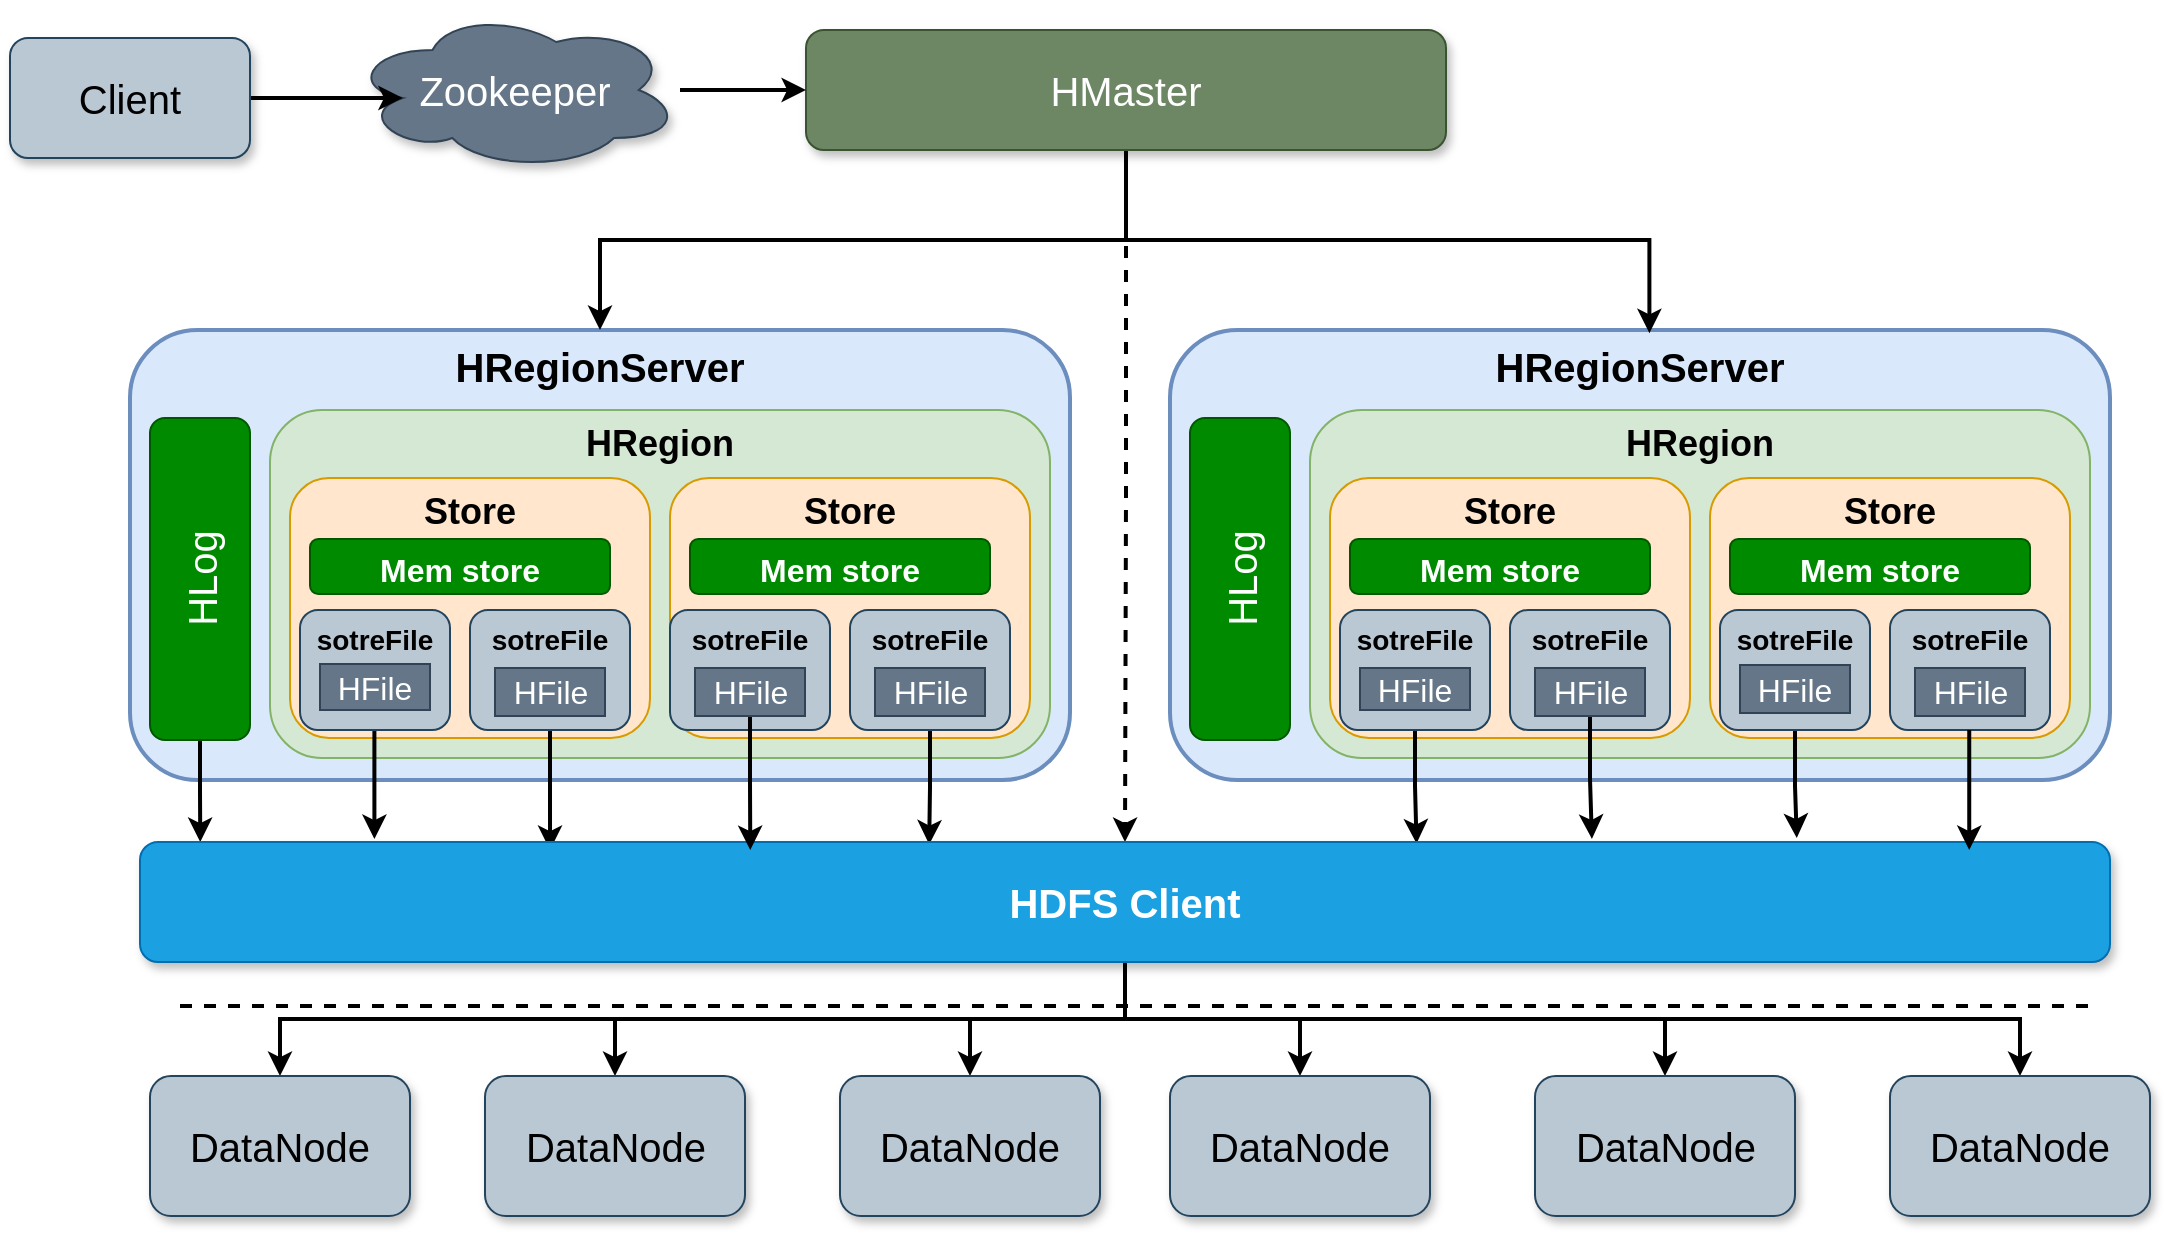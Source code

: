 <mxfile version="21.0.2" type="github">
  <diagram id="orKNqJx4c-WySoXyo5wU" name="架构图">
    <mxGraphModel dx="1430" dy="775" grid="1" gridSize="10" guides="1" tooltips="1" connect="1" arrows="1" fold="1" page="1" pageScale="1" pageWidth="827" pageHeight="1169" math="0" shadow="0">
      <root>
        <mxCell id="0" />
        <mxCell id="1" parent="0" />
        <mxCell id="Fgzi--2ia_uJgE7vmNJv-1" value="HRegionServer" style="rounded=1;whiteSpace=wrap;html=1;strokeWidth=2;fillColor=#dae8fc;strokeColor=#6c8ebf;fontSize=20;verticalAlign=top;fontStyle=1" parent="1" vertex="1">
          <mxGeometry x="75" y="360" width="470" height="225" as="geometry" />
        </mxCell>
        <mxCell id="yxKRBSpQxndJWPAr0rp--9" style="edgeStyle=orthogonalEdgeStyle;rounded=0;orthogonalLoop=1;jettySize=auto;html=1;entryX=0.034;entryY=0;entryDx=0;entryDy=0;entryPerimeter=0;strokeWidth=2;fontSize=20;" parent="1" source="ZVzPvwP-vhlSzHlCpZuL-1" edge="1">
          <mxGeometry relative="1" as="geometry">
            <mxPoint x="110.13" y="616" as="targetPoint" />
          </mxGeometry>
        </mxCell>
        <mxCell id="ZVzPvwP-vhlSzHlCpZuL-1" value="HLog" style="rounded=1;whiteSpace=wrap;html=1;fillColor=#008a00;fontColor=#ffffff;strokeColor=#005700;horizontal=0;fontSize=20;" parent="1" vertex="1">
          <mxGeometry x="85" y="404" width="50" height="161" as="geometry" />
        </mxCell>
        <mxCell id="ZVzPvwP-vhlSzHlCpZuL-2" value="HRegion" style="rounded=1;whiteSpace=wrap;html=1;fontSize=18;fillColor=#d5e8d4;strokeColor=#82b366;verticalAlign=top;fontStyle=1" parent="1" vertex="1">
          <mxGeometry x="145" y="400" width="390" height="174" as="geometry" />
        </mxCell>
        <mxCell id="ZVzPvwP-vhlSzHlCpZuL-3" value="Store" style="rounded=1;whiteSpace=wrap;html=1;fontSize=18;fillColor=#ffe6cc;strokeColor=#d79b00;verticalAlign=top;fontStyle=1" parent="1" vertex="1">
          <mxGeometry x="155" y="434" width="180" height="130" as="geometry" />
        </mxCell>
        <mxCell id="ZVzPvwP-vhlSzHlCpZuL-4" value="&lt;font style=&quot;font-size: 16px;&quot;&gt;Mem store&lt;/font&gt;" style="rounded=1;whiteSpace=wrap;html=1;fontSize=24;fontStyle=1;fillColor=#008a00;fontColor=#ffffff;strokeColor=#005700;" parent="1" vertex="1">
          <mxGeometry x="165" y="464.5" width="150" height="27.5" as="geometry" />
        </mxCell>
        <mxCell id="yxKRBSpQxndJWPAr0rp--11" style="edgeStyle=orthogonalEdgeStyle;rounded=0;orthogonalLoop=1;jettySize=auto;html=1;entryX=0.119;entryY=-0.025;entryDx=0;entryDy=0;entryPerimeter=0;strokeWidth=2;fontSize=20;" parent="1" source="ZVzPvwP-vhlSzHlCpZuL-5" target="yxKRBSpQxndJWPAr0rp--1" edge="1">
          <mxGeometry relative="1" as="geometry">
            <mxPoint x="195.125" y="620.02" as="targetPoint" />
            <Array as="points">
              <mxPoint x="198" y="590" />
            </Array>
          </mxGeometry>
        </mxCell>
        <mxCell id="ZVzPvwP-vhlSzHlCpZuL-5" value="sotreFile" style="rounded=1;whiteSpace=wrap;html=1;fontSize=14;verticalAlign=top;fillColor=#bac8d3;strokeColor=#23445d;fontStyle=1" parent="1" vertex="1">
          <mxGeometry x="160" y="500" width="75" height="60" as="geometry" />
        </mxCell>
        <mxCell id="yxKRBSpQxndJWPAr0rp--12" style="edgeStyle=orthogonalEdgeStyle;rounded=0;orthogonalLoop=1;jettySize=auto;html=1;entryX=0.427;entryY=0.067;entryDx=0;entryDy=0;entryPerimeter=0;strokeWidth=2;fontSize=20;" parent="1" source="ZVzPvwP-vhlSzHlCpZuL-7" edge="1">
          <mxGeometry relative="1" as="geometry">
            <mxPoint x="285.015" y="620.02" as="targetPoint" />
          </mxGeometry>
        </mxCell>
        <mxCell id="ZVzPvwP-vhlSzHlCpZuL-7" value="sotreFile" style="rounded=1;whiteSpace=wrap;html=1;fontSize=14;verticalAlign=top;fillColor=#bac8d3;strokeColor=#23445d;fontStyle=1" parent="1" vertex="1">
          <mxGeometry x="245" y="500" width="80" height="60" as="geometry" />
        </mxCell>
        <mxCell id="ZVzPvwP-vhlSzHlCpZuL-8" value="HFile" style="rounded=0;whiteSpace=wrap;html=1;fontSize=16;fillColor=#647687;strokeColor=#314354;fontColor=#ffffff;" parent="1" vertex="1">
          <mxGeometry x="170" y="527" width="55" height="23" as="geometry" />
        </mxCell>
        <mxCell id="ZVzPvwP-vhlSzHlCpZuL-11" value="Store" style="rounded=1;whiteSpace=wrap;html=1;fontSize=18;fillColor=#ffe6cc;strokeColor=#d79b00;verticalAlign=top;fontStyle=1" parent="1" vertex="1">
          <mxGeometry x="345" y="434" width="180" height="130" as="geometry" />
        </mxCell>
        <mxCell id="ZVzPvwP-vhlSzHlCpZuL-12" value="&lt;font style=&quot;font-size: 16px;&quot;&gt;Mem store&lt;/font&gt;" style="rounded=1;whiteSpace=wrap;html=1;fontSize=24;fontStyle=1;fillColor=#008a00;fontColor=#ffffff;strokeColor=#005700;" parent="1" vertex="1">
          <mxGeometry x="355" y="464.5" width="150" height="27.5" as="geometry" />
        </mxCell>
        <mxCell id="ZVzPvwP-vhlSzHlCpZuL-13" value="sotreFile" style="rounded=1;whiteSpace=wrap;html=1;fontSize=14;verticalAlign=top;fillColor=#bac8d3;strokeColor=#23445d;fontStyle=1" parent="1" vertex="1">
          <mxGeometry x="345" y="500" width="80" height="60" as="geometry" />
        </mxCell>
        <mxCell id="sTS_i6Y4lSDX-ToyQ4pt-29" style="edgeStyle=orthogonalEdgeStyle;rounded=0;orthogonalLoop=1;jettySize=auto;html=1;entryX=0.853;entryY=0.02;entryDx=0;entryDy=0;entryPerimeter=0;strokeWidth=2;" edge="1" parent="1" source="ZVzPvwP-vhlSzHlCpZuL-15">
          <mxGeometry relative="1" as="geometry">
            <mxPoint x="474.585" y="617.2" as="targetPoint" />
          </mxGeometry>
        </mxCell>
        <mxCell id="ZVzPvwP-vhlSzHlCpZuL-15" value="sotreFile" style="rounded=1;whiteSpace=wrap;html=1;fontSize=14;verticalAlign=top;fillColor=#bac8d3;strokeColor=#23445d;fontStyle=1" parent="1" vertex="1">
          <mxGeometry x="435" y="500" width="80" height="60" as="geometry" />
        </mxCell>
        <mxCell id="ZVzPvwP-vhlSzHlCpZuL-17" value="HRegionServer" style="rounded=1;whiteSpace=wrap;html=1;strokeWidth=2;fillColor=#dae8fc;strokeColor=#6c8ebf;fontSize=20;verticalAlign=top;fontStyle=1" parent="1" vertex="1">
          <mxGeometry x="595" y="360" width="470" height="225" as="geometry" />
        </mxCell>
        <mxCell id="ZVzPvwP-vhlSzHlCpZuL-18" value="HLog" style="rounded=1;whiteSpace=wrap;html=1;fillColor=#008a00;fontColor=#ffffff;strokeColor=#005700;horizontal=0;fontSize=20;" parent="1" vertex="1">
          <mxGeometry x="605" y="404" width="50" height="161" as="geometry" />
        </mxCell>
        <mxCell id="ZVzPvwP-vhlSzHlCpZuL-19" value="HRegion" style="rounded=1;whiteSpace=wrap;html=1;fontSize=18;fillColor=#d5e8d4;strokeColor=#82b366;verticalAlign=top;fontStyle=1" parent="1" vertex="1">
          <mxGeometry x="665" y="400" width="390" height="174" as="geometry" />
        </mxCell>
        <mxCell id="ZVzPvwP-vhlSzHlCpZuL-20" value="Store" style="rounded=1;whiteSpace=wrap;html=1;fontSize=18;fillColor=#ffe6cc;strokeColor=#d79b00;verticalAlign=top;fontStyle=1" parent="1" vertex="1">
          <mxGeometry x="675" y="434" width="180" height="130" as="geometry" />
        </mxCell>
        <mxCell id="ZVzPvwP-vhlSzHlCpZuL-21" value="&lt;font style=&quot;font-size: 16px;&quot;&gt;Mem store&lt;/font&gt;" style="rounded=1;whiteSpace=wrap;html=1;fontSize=24;fontStyle=1;fillColor=#008a00;fontColor=#ffffff;strokeColor=#005700;" parent="1" vertex="1">
          <mxGeometry x="685" y="464.5" width="150" height="27.5" as="geometry" />
        </mxCell>
        <mxCell id="sTS_i6Y4lSDX-ToyQ4pt-40" style="edgeStyle=orthogonalEdgeStyle;rounded=0;orthogonalLoop=1;jettySize=auto;html=1;entryX=0.648;entryY=0.012;entryDx=0;entryDy=0;entryPerimeter=0;strokeWidth=2;" edge="1" parent="1" source="ZVzPvwP-vhlSzHlCpZuL-22" target="yxKRBSpQxndJWPAr0rp--1">
          <mxGeometry relative="1" as="geometry" />
        </mxCell>
        <mxCell id="ZVzPvwP-vhlSzHlCpZuL-22" value="sotreFile" style="rounded=1;whiteSpace=wrap;html=1;fontSize=14;verticalAlign=top;fillColor=#bac8d3;strokeColor=#23445d;fontStyle=1" parent="1" vertex="1">
          <mxGeometry x="680" y="500" width="75" height="60" as="geometry" />
        </mxCell>
        <mxCell id="ZVzPvwP-vhlSzHlCpZuL-24" value="sotreFile" style="rounded=1;whiteSpace=wrap;html=1;fontSize=14;verticalAlign=top;fillColor=#bac8d3;strokeColor=#23445d;fontStyle=1" parent="1" vertex="1">
          <mxGeometry x="765" y="500" width="80" height="60" as="geometry" />
        </mxCell>
        <mxCell id="ZVzPvwP-vhlSzHlCpZuL-26" value="Store" style="rounded=1;whiteSpace=wrap;html=1;fontSize=18;fillColor=#ffe6cc;strokeColor=#d79b00;verticalAlign=top;fontStyle=1" parent="1" vertex="1">
          <mxGeometry x="865" y="434" width="180" height="130" as="geometry" />
        </mxCell>
        <mxCell id="ZVzPvwP-vhlSzHlCpZuL-27" value="&lt;font style=&quot;font-size: 16px;&quot;&gt;Mem store&lt;/font&gt;" style="rounded=1;whiteSpace=wrap;html=1;fontSize=24;fontStyle=1;fillColor=#008a00;fontColor=#ffffff;strokeColor=#005700;" parent="1" vertex="1">
          <mxGeometry x="875" y="464.5" width="150" height="27.5" as="geometry" />
        </mxCell>
        <mxCell id="sTS_i6Y4lSDX-ToyQ4pt-42" style="edgeStyle=orthogonalEdgeStyle;rounded=0;orthogonalLoop=1;jettySize=auto;html=1;entryX=0.841;entryY=-0.034;entryDx=0;entryDy=0;entryPerimeter=0;strokeWidth=2;" edge="1" parent="1" source="ZVzPvwP-vhlSzHlCpZuL-28" target="yxKRBSpQxndJWPAr0rp--1">
          <mxGeometry relative="1" as="geometry" />
        </mxCell>
        <mxCell id="ZVzPvwP-vhlSzHlCpZuL-28" value="sotreFile" style="rounded=1;whiteSpace=wrap;html=1;fontSize=14;verticalAlign=top;fillColor=#bac8d3;strokeColor=#23445d;fontStyle=1" parent="1" vertex="1">
          <mxGeometry x="870" y="500" width="75" height="60" as="geometry" />
        </mxCell>
        <mxCell id="ZVzPvwP-vhlSzHlCpZuL-30" value="sotreFile" style="rounded=1;whiteSpace=wrap;html=1;fontSize=14;verticalAlign=top;fillColor=#bac8d3;strokeColor=#23445d;fontStyle=1" parent="1" vertex="1">
          <mxGeometry x="955" y="500" width="80" height="60" as="geometry" />
        </mxCell>
        <mxCell id="sTS_i6Y4lSDX-ToyQ4pt-36" style="edgeStyle=orthogonalEdgeStyle;rounded=0;orthogonalLoop=1;jettySize=auto;html=1;entryX=0.5;entryY=0;entryDx=0;entryDy=0;strokeWidth=2;dashed=1;" edge="1" parent="1" source="ZVzPvwP-vhlSzHlCpZuL-32" target="yxKRBSpQxndJWPAr0rp--1">
          <mxGeometry relative="1" as="geometry" />
        </mxCell>
        <mxCell id="sTS_i6Y4lSDX-ToyQ4pt-47" style="edgeStyle=orthogonalEdgeStyle;rounded=0;orthogonalLoop=1;jettySize=auto;html=1;entryX=0.5;entryY=0;entryDx=0;entryDy=0;strokeWidth=2;" edge="1" parent="1" source="ZVzPvwP-vhlSzHlCpZuL-32" target="Fgzi--2ia_uJgE7vmNJv-1">
          <mxGeometry relative="1" as="geometry" />
        </mxCell>
        <mxCell id="sTS_i6Y4lSDX-ToyQ4pt-48" style="edgeStyle=orthogonalEdgeStyle;rounded=0;orthogonalLoop=1;jettySize=auto;html=1;entryX=0.51;entryY=0.007;entryDx=0;entryDy=0;entryPerimeter=0;strokeWidth=2;" edge="1" parent="1" source="ZVzPvwP-vhlSzHlCpZuL-32" target="ZVzPvwP-vhlSzHlCpZuL-17">
          <mxGeometry relative="1" as="geometry" />
        </mxCell>
        <mxCell id="ZVzPvwP-vhlSzHlCpZuL-32" value="HMaster" style="rounded=1;whiteSpace=wrap;html=1;fontSize=20;fillColor=#6d8764;fontColor=#ffffff;strokeColor=#3A5431;shadow=1;" parent="1" vertex="1">
          <mxGeometry x="413" y="210" width="320" height="60" as="geometry" />
        </mxCell>
        <mxCell id="ZVzPvwP-vhlSzHlCpZuL-37" style="edgeStyle=orthogonalEdgeStyle;rounded=0;orthogonalLoop=1;jettySize=auto;html=1;entryX=0;entryY=0.5;entryDx=0;entryDy=0;strokeWidth=2;fontSize=20;" parent="1" source="ZVzPvwP-vhlSzHlCpZuL-34" target="ZVzPvwP-vhlSzHlCpZuL-32" edge="1">
          <mxGeometry relative="1" as="geometry" />
        </mxCell>
        <mxCell id="ZVzPvwP-vhlSzHlCpZuL-34" value="Zookeeper" style="ellipse;shape=cloud;whiteSpace=wrap;html=1;rounded=1;shadow=1;fontSize=20;fillColor=#647687;fontColor=#ffffff;strokeColor=#314354;" parent="1" vertex="1">
          <mxGeometry x="185" y="200" width="165" height="80" as="geometry" />
        </mxCell>
        <mxCell id="ZVzPvwP-vhlSzHlCpZuL-36" style="edgeStyle=orthogonalEdgeStyle;rounded=0;orthogonalLoop=1;jettySize=auto;html=1;entryX=0.16;entryY=0.55;entryDx=0;entryDy=0;entryPerimeter=0;fontSize=20;strokeWidth=2;" parent="1" source="ZVzPvwP-vhlSzHlCpZuL-35" target="ZVzPvwP-vhlSzHlCpZuL-34" edge="1">
          <mxGeometry relative="1" as="geometry" />
        </mxCell>
        <mxCell id="ZVzPvwP-vhlSzHlCpZuL-35" value="Client" style="rounded=1;whiteSpace=wrap;html=1;shadow=1;fontSize=20;fillColor=#bac8d3;strokeColor=#23445d;" parent="1" vertex="1">
          <mxGeometry x="15" y="214" width="120" height="60" as="geometry" />
        </mxCell>
        <mxCell id="sTS_i6Y4lSDX-ToyQ4pt-26" style="edgeStyle=orthogonalEdgeStyle;rounded=0;orthogonalLoop=1;jettySize=auto;html=1;entryX=0.5;entryY=0;entryDx=0;entryDy=0;strokeWidth=2;" edge="1" parent="1" source="yxKRBSpQxndJWPAr0rp--1" target="yxKRBSpQxndJWPAr0rp--7">
          <mxGeometry relative="1" as="geometry" />
        </mxCell>
        <mxCell id="sTS_i6Y4lSDX-ToyQ4pt-34" style="edgeStyle=orthogonalEdgeStyle;rounded=0;orthogonalLoop=1;jettySize=auto;html=1;entryX=0.5;entryY=0;entryDx=0;entryDy=0;strokeWidth=2;" edge="1" parent="1" source="yxKRBSpQxndJWPAr0rp--1" target="yxKRBSpQxndJWPAr0rp--6">
          <mxGeometry relative="1" as="geometry" />
        </mxCell>
        <mxCell id="sTS_i6Y4lSDX-ToyQ4pt-35" style="edgeStyle=orthogonalEdgeStyle;rounded=0;orthogonalLoop=1;jettySize=auto;html=1;strokeWidth=2;" edge="1" parent="1" source="yxKRBSpQxndJWPAr0rp--1" target="yxKRBSpQxndJWPAr0rp--8">
          <mxGeometry relative="1" as="geometry" />
        </mxCell>
        <mxCell id="sTS_i6Y4lSDX-ToyQ4pt-43" style="edgeStyle=orthogonalEdgeStyle;rounded=0;orthogonalLoop=1;jettySize=auto;html=1;entryX=0.5;entryY=0;entryDx=0;entryDy=0;strokeWidth=2;" edge="1" parent="1" source="yxKRBSpQxndJWPAr0rp--1" target="yxKRBSpQxndJWPAr0rp--3">
          <mxGeometry relative="1" as="geometry" />
        </mxCell>
        <mxCell id="sTS_i6Y4lSDX-ToyQ4pt-44" style="edgeStyle=orthogonalEdgeStyle;rounded=0;orthogonalLoop=1;jettySize=auto;html=1;strokeWidth=2;" edge="1" parent="1" source="yxKRBSpQxndJWPAr0rp--1" target="yxKRBSpQxndJWPAr0rp--4">
          <mxGeometry relative="1" as="geometry" />
        </mxCell>
        <mxCell id="sTS_i6Y4lSDX-ToyQ4pt-45" style="edgeStyle=orthogonalEdgeStyle;rounded=0;orthogonalLoop=1;jettySize=auto;html=1;strokeWidth=2;" edge="1" parent="1" source="yxKRBSpQxndJWPAr0rp--1" target="yxKRBSpQxndJWPAr0rp--5">
          <mxGeometry relative="1" as="geometry" />
        </mxCell>
        <mxCell id="yxKRBSpQxndJWPAr0rp--1" value="HDFS Client" style="rounded=1;whiteSpace=wrap;html=1;shadow=1;fontSize=20;fillColor=#1ba1e2;strokeColor=#006EAF;fontColor=#ffffff;fontStyle=1" parent="1" vertex="1">
          <mxGeometry x="80" y="616" width="985" height="60" as="geometry" />
        </mxCell>
        <mxCell id="yxKRBSpQxndJWPAr0rp--2" value="" style="endArrow=none;dashed=1;html=1;rounded=0;strokeWidth=2;fontSize=20;" parent="1" edge="1">
          <mxGeometry width="50" height="50" relative="1" as="geometry">
            <mxPoint x="100" y="698" as="sourcePoint" />
            <mxPoint x="1060" y="698" as="targetPoint" />
            <Array as="points" />
          </mxGeometry>
        </mxCell>
        <mxCell id="yxKRBSpQxndJWPAr0rp--3" value="DataNode" style="rounded=1;whiteSpace=wrap;html=1;shadow=1;fontSize=20;fillColor=#bac8d3;strokeColor=#23445d;" parent="1" vertex="1">
          <mxGeometry x="85" y="733" width="130" height="70" as="geometry" />
        </mxCell>
        <mxCell id="yxKRBSpQxndJWPAr0rp--4" value="DataNode" style="rounded=1;whiteSpace=wrap;html=1;shadow=1;fontSize=20;fillColor=#bac8d3;strokeColor=#23445d;" parent="1" vertex="1">
          <mxGeometry x="252.5" y="733" width="130" height="70" as="geometry" />
        </mxCell>
        <mxCell id="yxKRBSpQxndJWPAr0rp--5" value="DataNode" style="rounded=1;whiteSpace=wrap;html=1;shadow=1;fontSize=20;fillColor=#bac8d3;strokeColor=#23445d;" parent="1" vertex="1">
          <mxGeometry x="430" y="733" width="130" height="70" as="geometry" />
        </mxCell>
        <mxCell id="yxKRBSpQxndJWPAr0rp--6" value="DataNode" style="rounded=1;whiteSpace=wrap;html=1;shadow=1;fontSize=20;fillColor=#bac8d3;strokeColor=#23445d;" parent="1" vertex="1">
          <mxGeometry x="595" y="733" width="130" height="70" as="geometry" />
        </mxCell>
        <mxCell id="yxKRBSpQxndJWPAr0rp--7" value="DataNode" style="rounded=1;whiteSpace=wrap;html=1;shadow=1;fontSize=20;fillColor=#bac8d3;strokeColor=#23445d;" parent="1" vertex="1">
          <mxGeometry x="777.5" y="733" width="130" height="70" as="geometry" />
        </mxCell>
        <mxCell id="yxKRBSpQxndJWPAr0rp--8" value="DataNode" style="rounded=1;whiteSpace=wrap;html=1;shadow=1;fontSize=20;fillColor=#bac8d3;strokeColor=#23445d;" parent="1" vertex="1">
          <mxGeometry x="955" y="733" width="130" height="70" as="geometry" />
        </mxCell>
        <mxCell id="sTS_i6Y4lSDX-ToyQ4pt-19" value="HFile" style="rounded=0;whiteSpace=wrap;html=1;fontSize=16;fillColor=#647687;strokeColor=#314354;fontColor=#ffffff;" vertex="1" parent="1">
          <mxGeometry x="257.5" y="529" width="55" height="24" as="geometry" />
        </mxCell>
        <mxCell id="sTS_i6Y4lSDX-ToyQ4pt-28" style="edgeStyle=orthogonalEdgeStyle;rounded=0;orthogonalLoop=1;jettySize=auto;html=1;entryX=0.652;entryY=0.067;entryDx=0;entryDy=0;entryPerimeter=0;strokeWidth=2;" edge="1" parent="1" source="sTS_i6Y4lSDX-ToyQ4pt-20">
          <mxGeometry relative="1" as="geometry">
            <mxPoint x="385.14" y="620.02" as="targetPoint" />
          </mxGeometry>
        </mxCell>
        <mxCell id="sTS_i6Y4lSDX-ToyQ4pt-20" value="HFile" style="rounded=0;whiteSpace=wrap;html=1;fontSize=16;fillColor=#647687;strokeColor=#314354;fontColor=#ffffff;" vertex="1" parent="1">
          <mxGeometry x="357.5" y="529" width="55" height="24" as="geometry" />
        </mxCell>
        <mxCell id="sTS_i6Y4lSDX-ToyQ4pt-21" value="HFile" style="rounded=0;whiteSpace=wrap;html=1;fontSize=16;fillColor=#647687;strokeColor=#314354;fontColor=#ffffff;" vertex="1" parent="1">
          <mxGeometry x="447.5" y="529" width="55" height="24" as="geometry" />
        </mxCell>
        <mxCell id="sTS_i6Y4lSDX-ToyQ4pt-22" value="HFile" style="rounded=0;whiteSpace=wrap;html=1;fontSize=16;fillColor=#647687;strokeColor=#314354;fontColor=#ffffff;" vertex="1" parent="1">
          <mxGeometry x="690" y="529" width="55" height="21" as="geometry" />
        </mxCell>
        <mxCell id="sTS_i6Y4lSDX-ToyQ4pt-41" style="edgeStyle=orthogonalEdgeStyle;rounded=0;orthogonalLoop=1;jettySize=auto;html=1;entryX=0.737;entryY=-0.026;entryDx=0;entryDy=0;entryPerimeter=0;strokeWidth=2;" edge="1" parent="1" source="sTS_i6Y4lSDX-ToyQ4pt-23" target="yxKRBSpQxndJWPAr0rp--1">
          <mxGeometry relative="1" as="geometry" />
        </mxCell>
        <mxCell id="sTS_i6Y4lSDX-ToyQ4pt-23" value="HFile" style="rounded=0;whiteSpace=wrap;html=1;fontSize=16;fillColor=#647687;strokeColor=#314354;fontColor=#ffffff;" vertex="1" parent="1">
          <mxGeometry x="777.5" y="529" width="55" height="24" as="geometry" />
        </mxCell>
        <mxCell id="sTS_i6Y4lSDX-ToyQ4pt-24" value="HFile" style="rounded=0;whiteSpace=wrap;html=1;fontSize=16;fillColor=#647687;strokeColor=#314354;fontColor=#ffffff;" vertex="1" parent="1">
          <mxGeometry x="880" y="527.5" width="55" height="24" as="geometry" />
        </mxCell>
        <mxCell id="sTS_i6Y4lSDX-ToyQ4pt-25" value="HFile" style="rounded=0;whiteSpace=wrap;html=1;fontSize=16;fillColor=#647687;strokeColor=#314354;fontColor=#ffffff;" vertex="1" parent="1">
          <mxGeometry x="967.5" y="529" width="55" height="24" as="geometry" />
        </mxCell>
        <mxCell id="sTS_i6Y4lSDX-ToyQ4pt-33" style="edgeStyle=orthogonalEdgeStyle;rounded=0;orthogonalLoop=1;jettySize=auto;html=1;entryX=0.843;entryY=0.067;entryDx=0;entryDy=0;entryPerimeter=0;strokeWidth=2;" edge="1" parent="1">
          <mxGeometry relative="1" as="geometry">
            <mxPoint x="994.62" y="560" as="sourcePoint" />
            <mxPoint x="994.62" y="620" as="targetPoint" />
          </mxGeometry>
        </mxCell>
      </root>
    </mxGraphModel>
  </diagram>
</mxfile>
